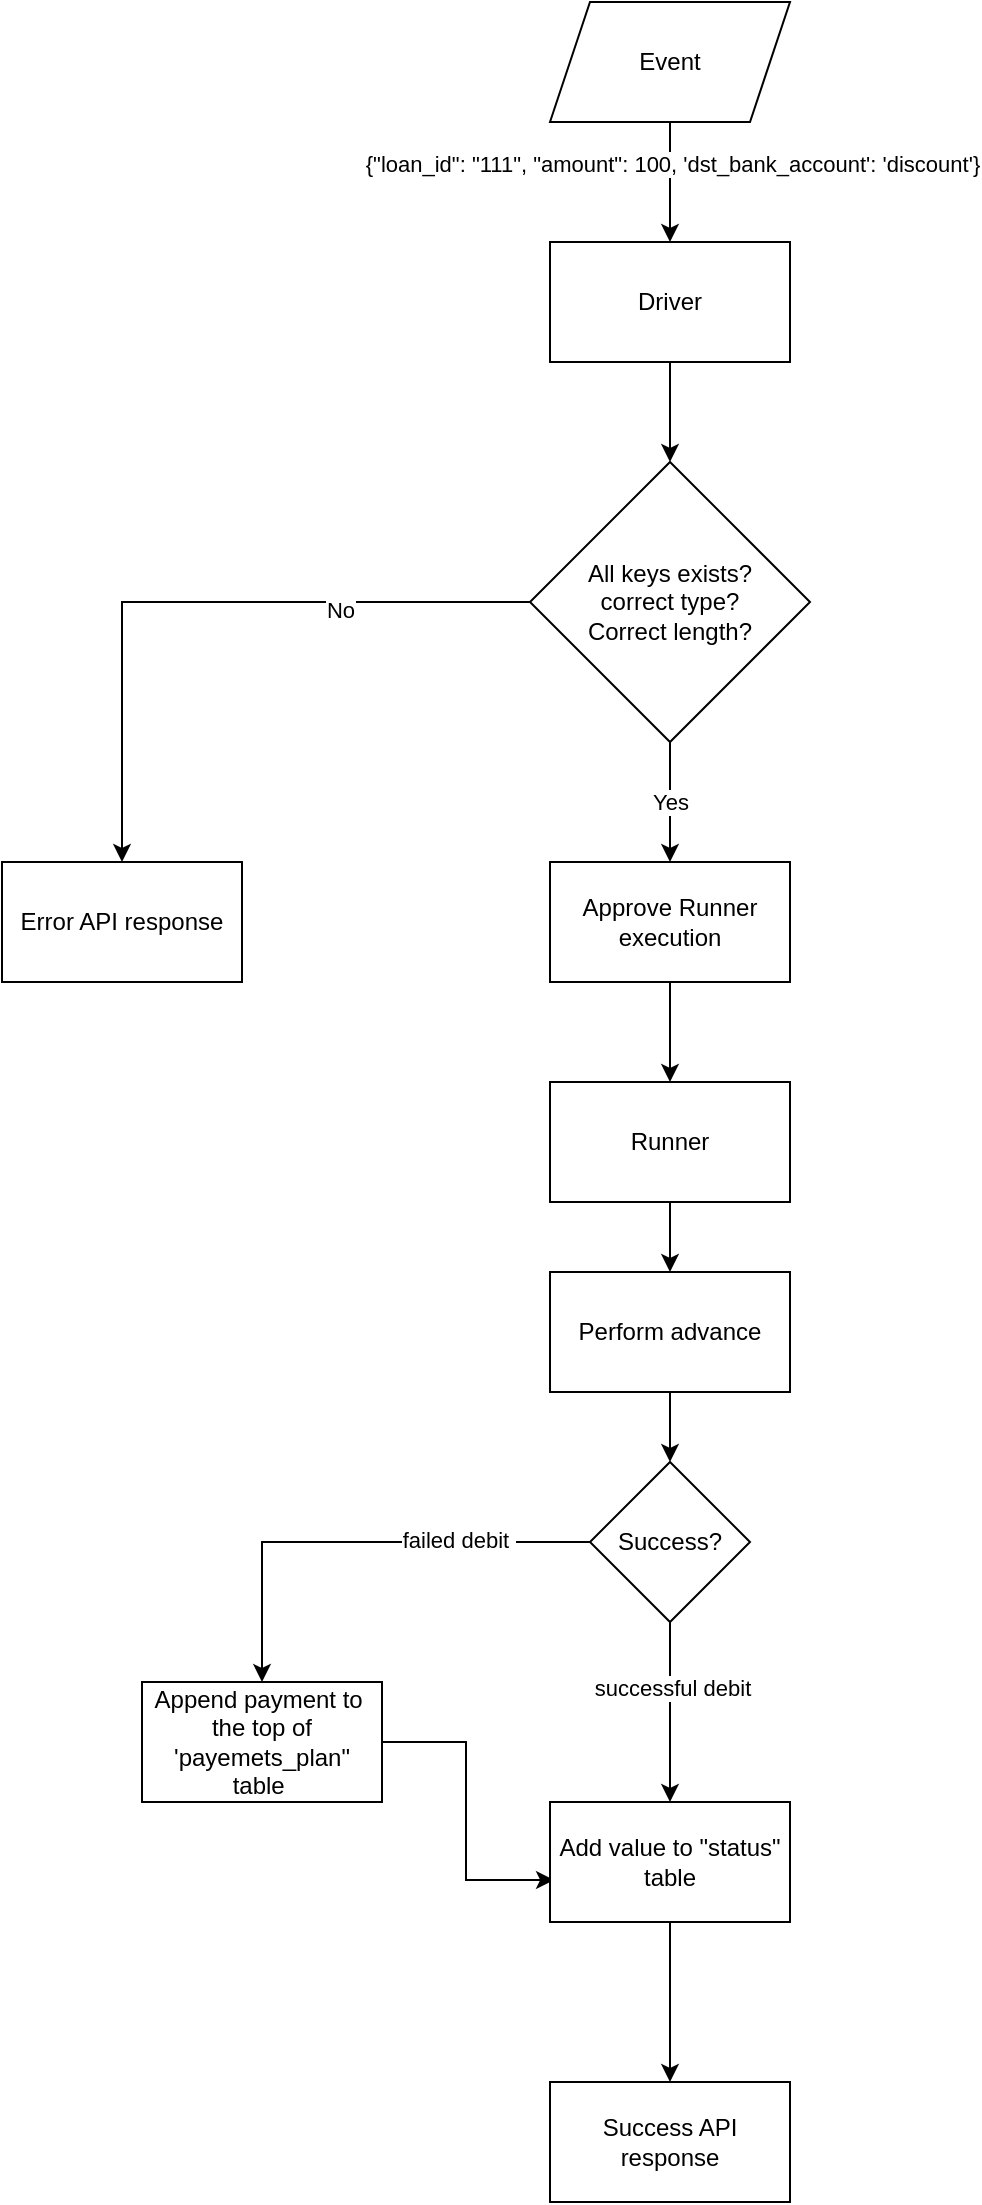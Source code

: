 <mxfile version="20.6.2" type="device"><diagram id="C5RBs43oDa-KdzZeNtuy" name="Page-1"><mxGraphModel dx="1662" dy="754" grid="1" gridSize="10" guides="1" tooltips="1" connect="1" arrows="1" fold="1" page="1" pageScale="1" pageWidth="827" pageHeight="1169" math="0" shadow="0"><root><mxCell id="WIyWlLk6GJQsqaUBKTNV-0"/><mxCell id="WIyWlLk6GJQsqaUBKTNV-1" parent="WIyWlLk6GJQsqaUBKTNV-0"/><mxCell id="doxXOJ2W7ot1L-wjsvU8-2" value="" style="edgeStyle=orthogonalEdgeStyle;rounded=0;orthogonalLoop=1;jettySize=auto;html=1;" edge="1" parent="WIyWlLk6GJQsqaUBKTNV-1" source="doxXOJ2W7ot1L-wjsvU8-0" target="doxXOJ2W7ot1L-wjsvU8-1"><mxGeometry relative="1" as="geometry"/></mxCell><mxCell id="doxXOJ2W7ot1L-wjsvU8-4" value="{&quot;loan_id&quot;: &quot;111&quot;, &quot;amount&quot;: 100, 'dst_bank_account': 'discount'}" style="edgeLabel;html=1;align=center;verticalAlign=middle;resizable=0;points=[];" vertex="1" connectable="0" parent="doxXOJ2W7ot1L-wjsvU8-2"><mxGeometry x="-0.294" y="1" relative="1" as="geometry"><mxPoint as="offset"/></mxGeometry></mxCell><mxCell id="doxXOJ2W7ot1L-wjsvU8-0" value="Event" style="shape=parallelogram;perimeter=parallelogramPerimeter;whiteSpace=wrap;html=1;fixedSize=1;" vertex="1" parent="WIyWlLk6GJQsqaUBKTNV-1"><mxGeometry x="354" y="50" width="120" height="60" as="geometry"/></mxCell><mxCell id="doxXOJ2W7ot1L-wjsvU8-6" value="" style="edgeStyle=orthogonalEdgeStyle;rounded=0;orthogonalLoop=1;jettySize=auto;html=1;" edge="1" parent="WIyWlLk6GJQsqaUBKTNV-1" source="doxXOJ2W7ot1L-wjsvU8-1" target="doxXOJ2W7ot1L-wjsvU8-5"><mxGeometry relative="1" as="geometry"/></mxCell><mxCell id="doxXOJ2W7ot1L-wjsvU8-1" value="Driver" style="whiteSpace=wrap;html=1;" vertex="1" parent="WIyWlLk6GJQsqaUBKTNV-1"><mxGeometry x="354" y="170" width="120" height="60" as="geometry"/></mxCell><mxCell id="doxXOJ2W7ot1L-wjsvU8-27" value="" style="edgeStyle=orthogonalEdgeStyle;rounded=0;orthogonalLoop=1;jettySize=auto;html=1;" edge="1" parent="WIyWlLk6GJQsqaUBKTNV-1" source="doxXOJ2W7ot1L-wjsvU8-5" target="doxXOJ2W7ot1L-wjsvU8-26"><mxGeometry relative="1" as="geometry"/></mxCell><mxCell id="doxXOJ2W7ot1L-wjsvU8-28" value="No" style="edgeLabel;html=1;align=center;verticalAlign=middle;resizable=0;points=[];" vertex="1" connectable="0" parent="doxXOJ2W7ot1L-wjsvU8-27"><mxGeometry x="-0.427" y="4" relative="1" as="geometry"><mxPoint as="offset"/></mxGeometry></mxCell><mxCell id="doxXOJ2W7ot1L-wjsvU8-31" value="Yes" style="edgeStyle=orthogonalEdgeStyle;rounded=0;orthogonalLoop=1;jettySize=auto;html=1;" edge="1" parent="WIyWlLk6GJQsqaUBKTNV-1" source="doxXOJ2W7ot1L-wjsvU8-5" target="doxXOJ2W7ot1L-wjsvU8-30"><mxGeometry relative="1" as="geometry"/></mxCell><mxCell id="doxXOJ2W7ot1L-wjsvU8-5" value="All keys exists?&lt;br&gt;correct type?&lt;br&gt;Correct length?" style="rhombus;whiteSpace=wrap;html=1;" vertex="1" parent="WIyWlLk6GJQsqaUBKTNV-1"><mxGeometry x="344" y="280" width="140" height="140" as="geometry"/></mxCell><mxCell id="doxXOJ2W7ot1L-wjsvU8-10" value="" style="edgeStyle=orthogonalEdgeStyle;rounded=0;orthogonalLoop=1;jettySize=auto;html=1;" edge="1" parent="WIyWlLk6GJQsqaUBKTNV-1" source="doxXOJ2W7ot1L-wjsvU8-7" target="doxXOJ2W7ot1L-wjsvU8-9"><mxGeometry relative="1" as="geometry"/></mxCell><mxCell id="doxXOJ2W7ot1L-wjsvU8-7" value="Runner" style="whiteSpace=wrap;html=1;" vertex="1" parent="WIyWlLk6GJQsqaUBKTNV-1"><mxGeometry x="354" y="590" width="120" height="60" as="geometry"/></mxCell><mxCell id="doxXOJ2W7ot1L-wjsvU8-12" value="" style="edgeStyle=orthogonalEdgeStyle;rounded=0;orthogonalLoop=1;jettySize=auto;html=1;" edge="1" parent="WIyWlLk6GJQsqaUBKTNV-1" source="doxXOJ2W7ot1L-wjsvU8-9" target="doxXOJ2W7ot1L-wjsvU8-11"><mxGeometry relative="1" as="geometry"/></mxCell><mxCell id="doxXOJ2W7ot1L-wjsvU8-9" value="Perform advance" style="whiteSpace=wrap;html=1;" vertex="1" parent="WIyWlLk6GJQsqaUBKTNV-1"><mxGeometry x="354" y="685" width="120" height="60" as="geometry"/></mxCell><mxCell id="doxXOJ2W7ot1L-wjsvU8-14" value="" style="edgeStyle=orthogonalEdgeStyle;rounded=0;orthogonalLoop=1;jettySize=auto;html=1;" edge="1" parent="WIyWlLk6GJQsqaUBKTNV-1" source="doxXOJ2W7ot1L-wjsvU8-11" target="doxXOJ2W7ot1L-wjsvU8-13"><mxGeometry relative="1" as="geometry"/></mxCell><mxCell id="doxXOJ2W7ot1L-wjsvU8-15" value="failed debit&amp;nbsp;" style="edgeLabel;html=1;align=center;verticalAlign=middle;resizable=0;points=[];" vertex="1" connectable="0" parent="doxXOJ2W7ot1L-wjsvU8-14"><mxGeometry x="-0.436" y="-1" relative="1" as="geometry"><mxPoint as="offset"/></mxGeometry></mxCell><mxCell id="doxXOJ2W7ot1L-wjsvU8-19" value="" style="edgeStyle=orthogonalEdgeStyle;rounded=0;orthogonalLoop=1;jettySize=auto;html=1;" edge="1" parent="WIyWlLk6GJQsqaUBKTNV-1" source="doxXOJ2W7ot1L-wjsvU8-11" target="doxXOJ2W7ot1L-wjsvU8-18"><mxGeometry relative="1" as="geometry"/></mxCell><mxCell id="doxXOJ2W7ot1L-wjsvU8-23" value="successful debit" style="edgeLabel;html=1;align=center;verticalAlign=middle;resizable=0;points=[];" vertex="1" connectable="0" parent="doxXOJ2W7ot1L-wjsvU8-19"><mxGeometry x="-0.267" y="1" relative="1" as="geometry"><mxPoint as="offset"/></mxGeometry></mxCell><mxCell id="doxXOJ2W7ot1L-wjsvU8-11" value="Success?" style="rhombus;whiteSpace=wrap;html=1;" vertex="1" parent="WIyWlLk6GJQsqaUBKTNV-1"><mxGeometry x="374" y="780" width="80" height="80" as="geometry"/></mxCell><mxCell id="doxXOJ2W7ot1L-wjsvU8-20" style="edgeStyle=orthogonalEdgeStyle;rounded=0;orthogonalLoop=1;jettySize=auto;html=1;entryX=0.017;entryY=0.65;entryDx=0;entryDy=0;entryPerimeter=0;" edge="1" parent="WIyWlLk6GJQsqaUBKTNV-1" source="doxXOJ2W7ot1L-wjsvU8-13" target="doxXOJ2W7ot1L-wjsvU8-18"><mxGeometry relative="1" as="geometry"/></mxCell><mxCell id="doxXOJ2W7ot1L-wjsvU8-13" value="Append payment to&amp;nbsp; the top of 'payemets_plan&quot; table&amp;nbsp;" style="whiteSpace=wrap;html=1;" vertex="1" parent="WIyWlLk6GJQsqaUBKTNV-1"><mxGeometry x="150" y="890" width="120" height="60" as="geometry"/></mxCell><mxCell id="doxXOJ2W7ot1L-wjsvU8-22" value="" style="edgeStyle=orthogonalEdgeStyle;rounded=0;orthogonalLoop=1;jettySize=auto;html=1;" edge="1" parent="WIyWlLk6GJQsqaUBKTNV-1" source="doxXOJ2W7ot1L-wjsvU8-18" target="doxXOJ2W7ot1L-wjsvU8-21"><mxGeometry relative="1" as="geometry"/></mxCell><mxCell id="doxXOJ2W7ot1L-wjsvU8-18" value="Add value to &quot;status&quot; table" style="whiteSpace=wrap;html=1;" vertex="1" parent="WIyWlLk6GJQsqaUBKTNV-1"><mxGeometry x="354" y="950" width="120" height="60" as="geometry"/></mxCell><mxCell id="doxXOJ2W7ot1L-wjsvU8-21" value="Success API response" style="whiteSpace=wrap;html=1;" vertex="1" parent="WIyWlLk6GJQsqaUBKTNV-1"><mxGeometry x="354" y="1090" width="120" height="60" as="geometry"/></mxCell><mxCell id="doxXOJ2W7ot1L-wjsvU8-26" value="Error API response" style="whiteSpace=wrap;html=1;" vertex="1" parent="WIyWlLk6GJQsqaUBKTNV-1"><mxGeometry x="80" y="480" width="120" height="60" as="geometry"/></mxCell><mxCell id="doxXOJ2W7ot1L-wjsvU8-33" style="edgeStyle=orthogonalEdgeStyle;rounded=0;orthogonalLoop=1;jettySize=auto;html=1;exitX=0.5;exitY=1;exitDx=0;exitDy=0;entryX=0.5;entryY=0;entryDx=0;entryDy=0;" edge="1" parent="WIyWlLk6GJQsqaUBKTNV-1" source="doxXOJ2W7ot1L-wjsvU8-30" target="doxXOJ2W7ot1L-wjsvU8-7"><mxGeometry relative="1" as="geometry"/></mxCell><mxCell id="doxXOJ2W7ot1L-wjsvU8-30" value="Approve Runner execution" style="whiteSpace=wrap;html=1;" vertex="1" parent="WIyWlLk6GJQsqaUBKTNV-1"><mxGeometry x="354" y="480" width="120" height="60" as="geometry"/></mxCell></root></mxGraphModel></diagram></mxfile>